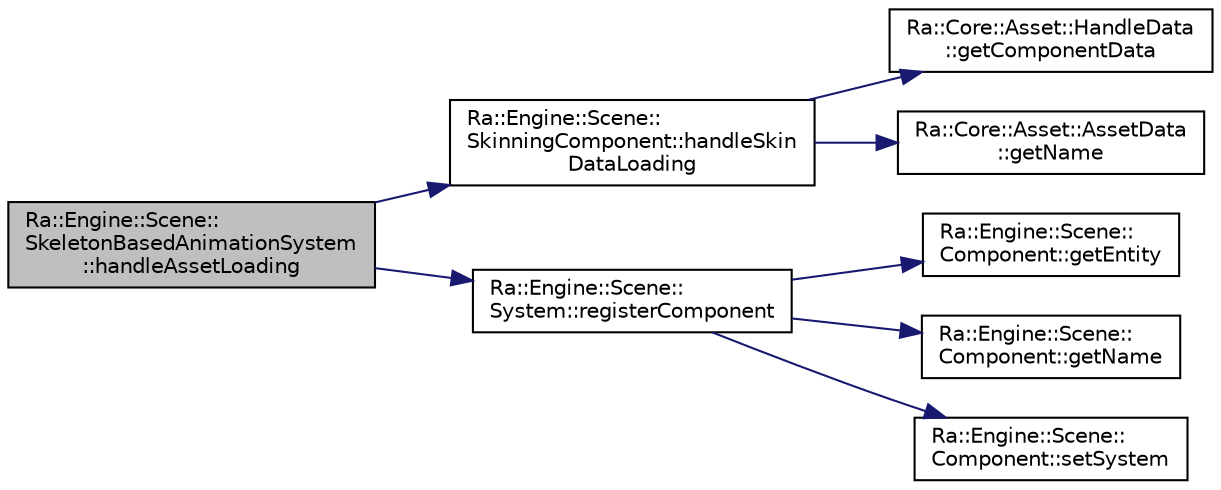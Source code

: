 digraph "Ra::Engine::Scene::SkeletonBasedAnimationSystem::handleAssetLoading"
{
 // INTERACTIVE_SVG=YES
 // LATEX_PDF_SIZE
  edge [fontname="Helvetica",fontsize="10",labelfontname="Helvetica",labelfontsize="10"];
  node [fontname="Helvetica",fontsize="10",shape=record];
  rankdir="LR";
  Node1 [label="Ra::Engine::Scene::\lSkeletonBasedAnimationSystem\l::handleAssetLoading",height=0.2,width=0.4,color="black", fillcolor="grey75", style="filled", fontcolor="black",tooltip="Loads Skeletons and Animations from a file data into the givn Entity."];
  Node1 -> Node2 [color="midnightblue",fontsize="10",style="solid",fontname="Helvetica"];
  Node2 [label="Ra::Engine::Scene::\lSkinningComponent::handleSkin\lDataLoading",height=0.2,width=0.4,color="black", fillcolor="white", style="filled",URL="$classRa_1_1Engine_1_1Scene_1_1SkinningComponent.html#a200365fa79324fce0170226db7d8c448",tooltip=" "];
  Node2 -> Node3 [color="midnightblue",fontsize="10",style="solid",fontname="Helvetica"];
  Node3 [label="Ra::Core::Asset::HandleData\l::getComponentData",height=0.2,width=0.4,color="black", fillcolor="white", style="filled",URL="$classRa_1_1Core_1_1Asset_1_1HandleData.html#a23c594326c793c74bf08614d6a810949",tooltip=" "];
  Node2 -> Node4 [color="midnightblue",fontsize="10",style="solid",fontname="Helvetica"];
  Node4 [label="Ra::Core::Asset::AssetData\l::getName",height=0.2,width=0.4,color="black", fillcolor="white", style="filled",URL="$classRa_1_1Core_1_1Asset_1_1AssetData.html#a07b196379bf8e8bade0a29186bb9c25b",tooltip="Acces to the name of the asset."];
  Node1 -> Node5 [color="midnightblue",fontsize="10",style="solid",fontname="Helvetica"];
  Node5 [label="Ra::Engine::Scene::\lSystem::registerComponent",height=0.2,width=0.4,color="black", fillcolor="white", style="filled",URL="$classRa_1_1Engine_1_1Scene_1_1System.html#a8d1f1cfd2c615e58b4155154206afece",tooltip=" "];
  Node5 -> Node6 [color="midnightblue",fontsize="10",style="solid",fontname="Helvetica"];
  Node6 [label="Ra::Engine::Scene::\lComponent::getEntity",height=0.2,width=0.4,color="black", fillcolor="white", style="filled",URL="$classRa_1_1Engine_1_1Scene_1_1Component.html#aaaac457b6b1c62d618f626c9c6771ad2",tooltip="Return the entity the component belongs to."];
  Node5 -> Node7 [color="midnightblue",fontsize="10",style="solid",fontname="Helvetica"];
  Node7 [label="Ra::Engine::Scene::\lComponent::getName",height=0.2,width=0.4,color="black", fillcolor="white", style="filled",URL="$classRa_1_1Engine_1_1Scene_1_1Component.html#a60e3234670ccfb680405445f06d2854e",tooltip="Return the component's name."];
  Node5 -> Node8 [color="midnightblue",fontsize="10",style="solid",fontname="Helvetica"];
  Node8 [label="Ra::Engine::Scene::\lComponent::setSystem",height=0.2,width=0.4,color="black", fillcolor="white", style="filled",URL="$classRa_1_1Engine_1_1Scene_1_1Component.html#ad938ddceb5b48fc2c0ba6ef699ac3cfa",tooltip="Set the system to which the component belongs."];
}
